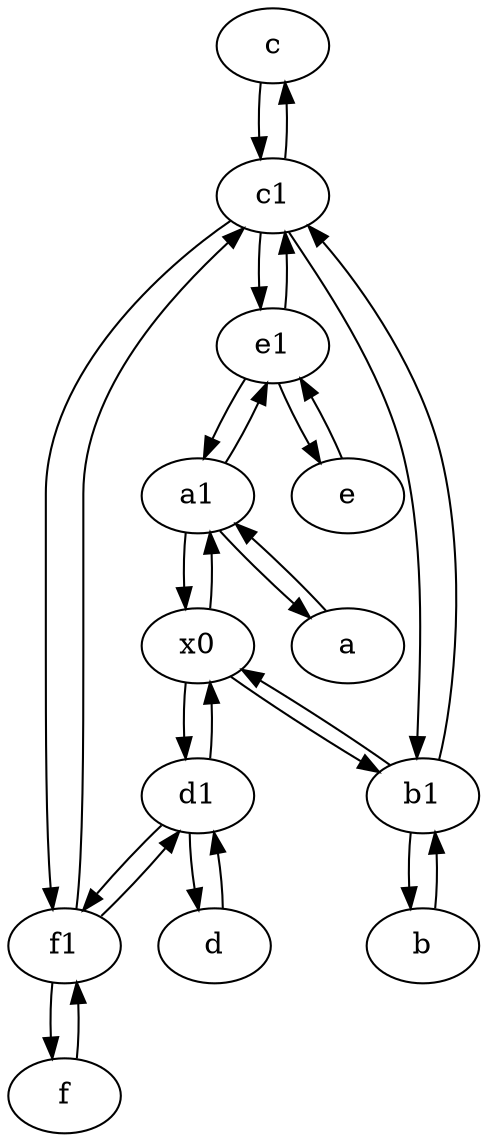 digraph  {
	c [pos="20,10!"];
	e [pos="30,50!"];
	b [pos="50,20!"];
	f1;
	d [pos="20,30!"];
	c1 [pos="30,15!"];
	f [pos="15,45!"];
	a1 [pos="40,15!"];
	d1 [pos="25,30!"];
	x0;
	b1 [pos="45,20!"];
	e1 [pos="25,45!"];
	a [pos="40,10!"];
	x0 -> b1;
	e -> e1;
	a1 -> a;
	f -> f1;
	b -> b1;
	d1 -> x0;
	a1 -> x0;
	a -> a1;
	x0 -> a1;
	e1 -> a1;
	b1 -> c1;
	f1 -> f;
	c1 -> b1;
	a1 -> e1;
	x0 -> d1;
	f1 -> d1;
	c -> c1;
	c1 -> f1;
	b1 -> b;
	c1 -> c;
	e1 -> c1;
	c1 -> e1;
	e1 -> e;
	d1 -> f1;
	f1 -> c1;
	b1 -> x0;
	d -> d1;
	d1 -> d;

	}